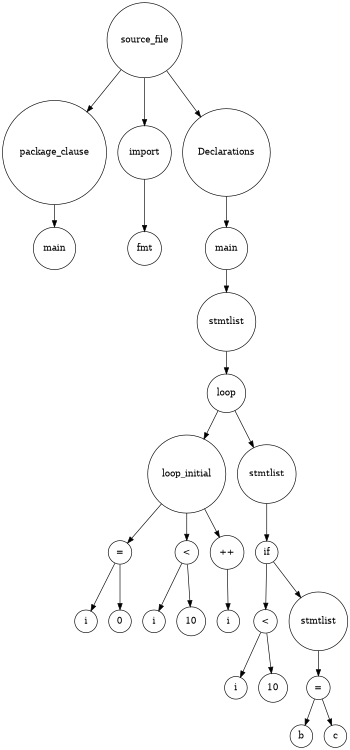 digraph finite_state_machine {ordering=out;rankdir=UD;size="8,5";node [shape = circle];
1 [label="main"];
2 [label="package_clause"];
2->1;
3 [label="fmt"];
4 [label="import"];
4->3;
5 [label="main"];
6 [label="i"];
7 [label="0"];
8 [label="="];
8->6;
8->7;
9 [label="i"];
10 [label="10"];
11 [label="<"];
11->9;
11->10;
12 [label="i"];
13 [label="++"];
13->12;
14 [label="loop_initial"];
14->8;
14->11;
14->13;
15 [label="i"];
16 [label="10"];
17 [label="<"];
17->15;
17->16;
18 [label="b"];
19 [label="c"];
20 [label="="];
20->18;
20->19;
21 [label="stmtlist"];
21->20;
22 [label="if"];
22->17;
22->21;
23 [label="stmtlist"];
23->22;
24 [label="loop"];
24->14;
24->23;
25 [label="stmtlist"];
25->24;
5->25;
26 [label="Declarations"];
26->5;
27 [label="source_file"];
27->2;
27->4;
27->26;
}